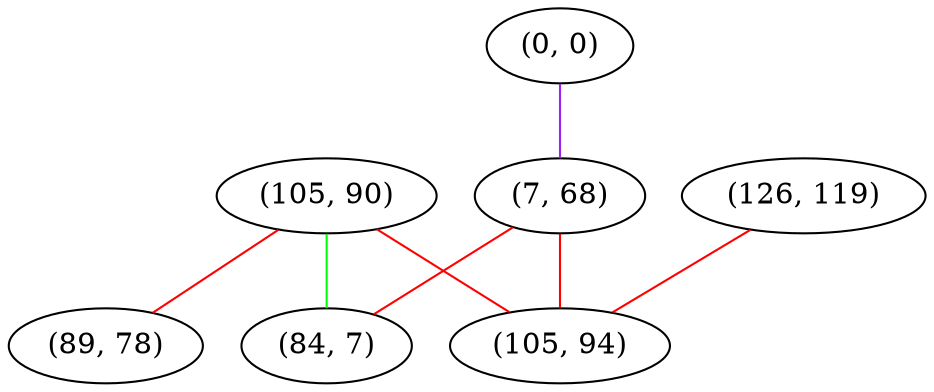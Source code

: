 graph "" {
"(105, 90)";
"(0, 0)";
"(126, 119)";
"(7, 68)";
"(84, 7)";
"(105, 94)";
"(89, 78)";
"(105, 90)" -- "(105, 94)"  [color=red, key=0, weight=1];
"(105, 90)" -- "(84, 7)"  [color=green, key=0, weight=2];
"(105, 90)" -- "(89, 78)"  [color=red, key=0, weight=1];
"(0, 0)" -- "(7, 68)"  [color=purple, key=0, weight=4];
"(126, 119)" -- "(105, 94)"  [color=red, key=0, weight=1];
"(7, 68)" -- "(84, 7)"  [color=red, key=0, weight=1];
"(7, 68)" -- "(105, 94)"  [color=red, key=0, weight=1];
}
